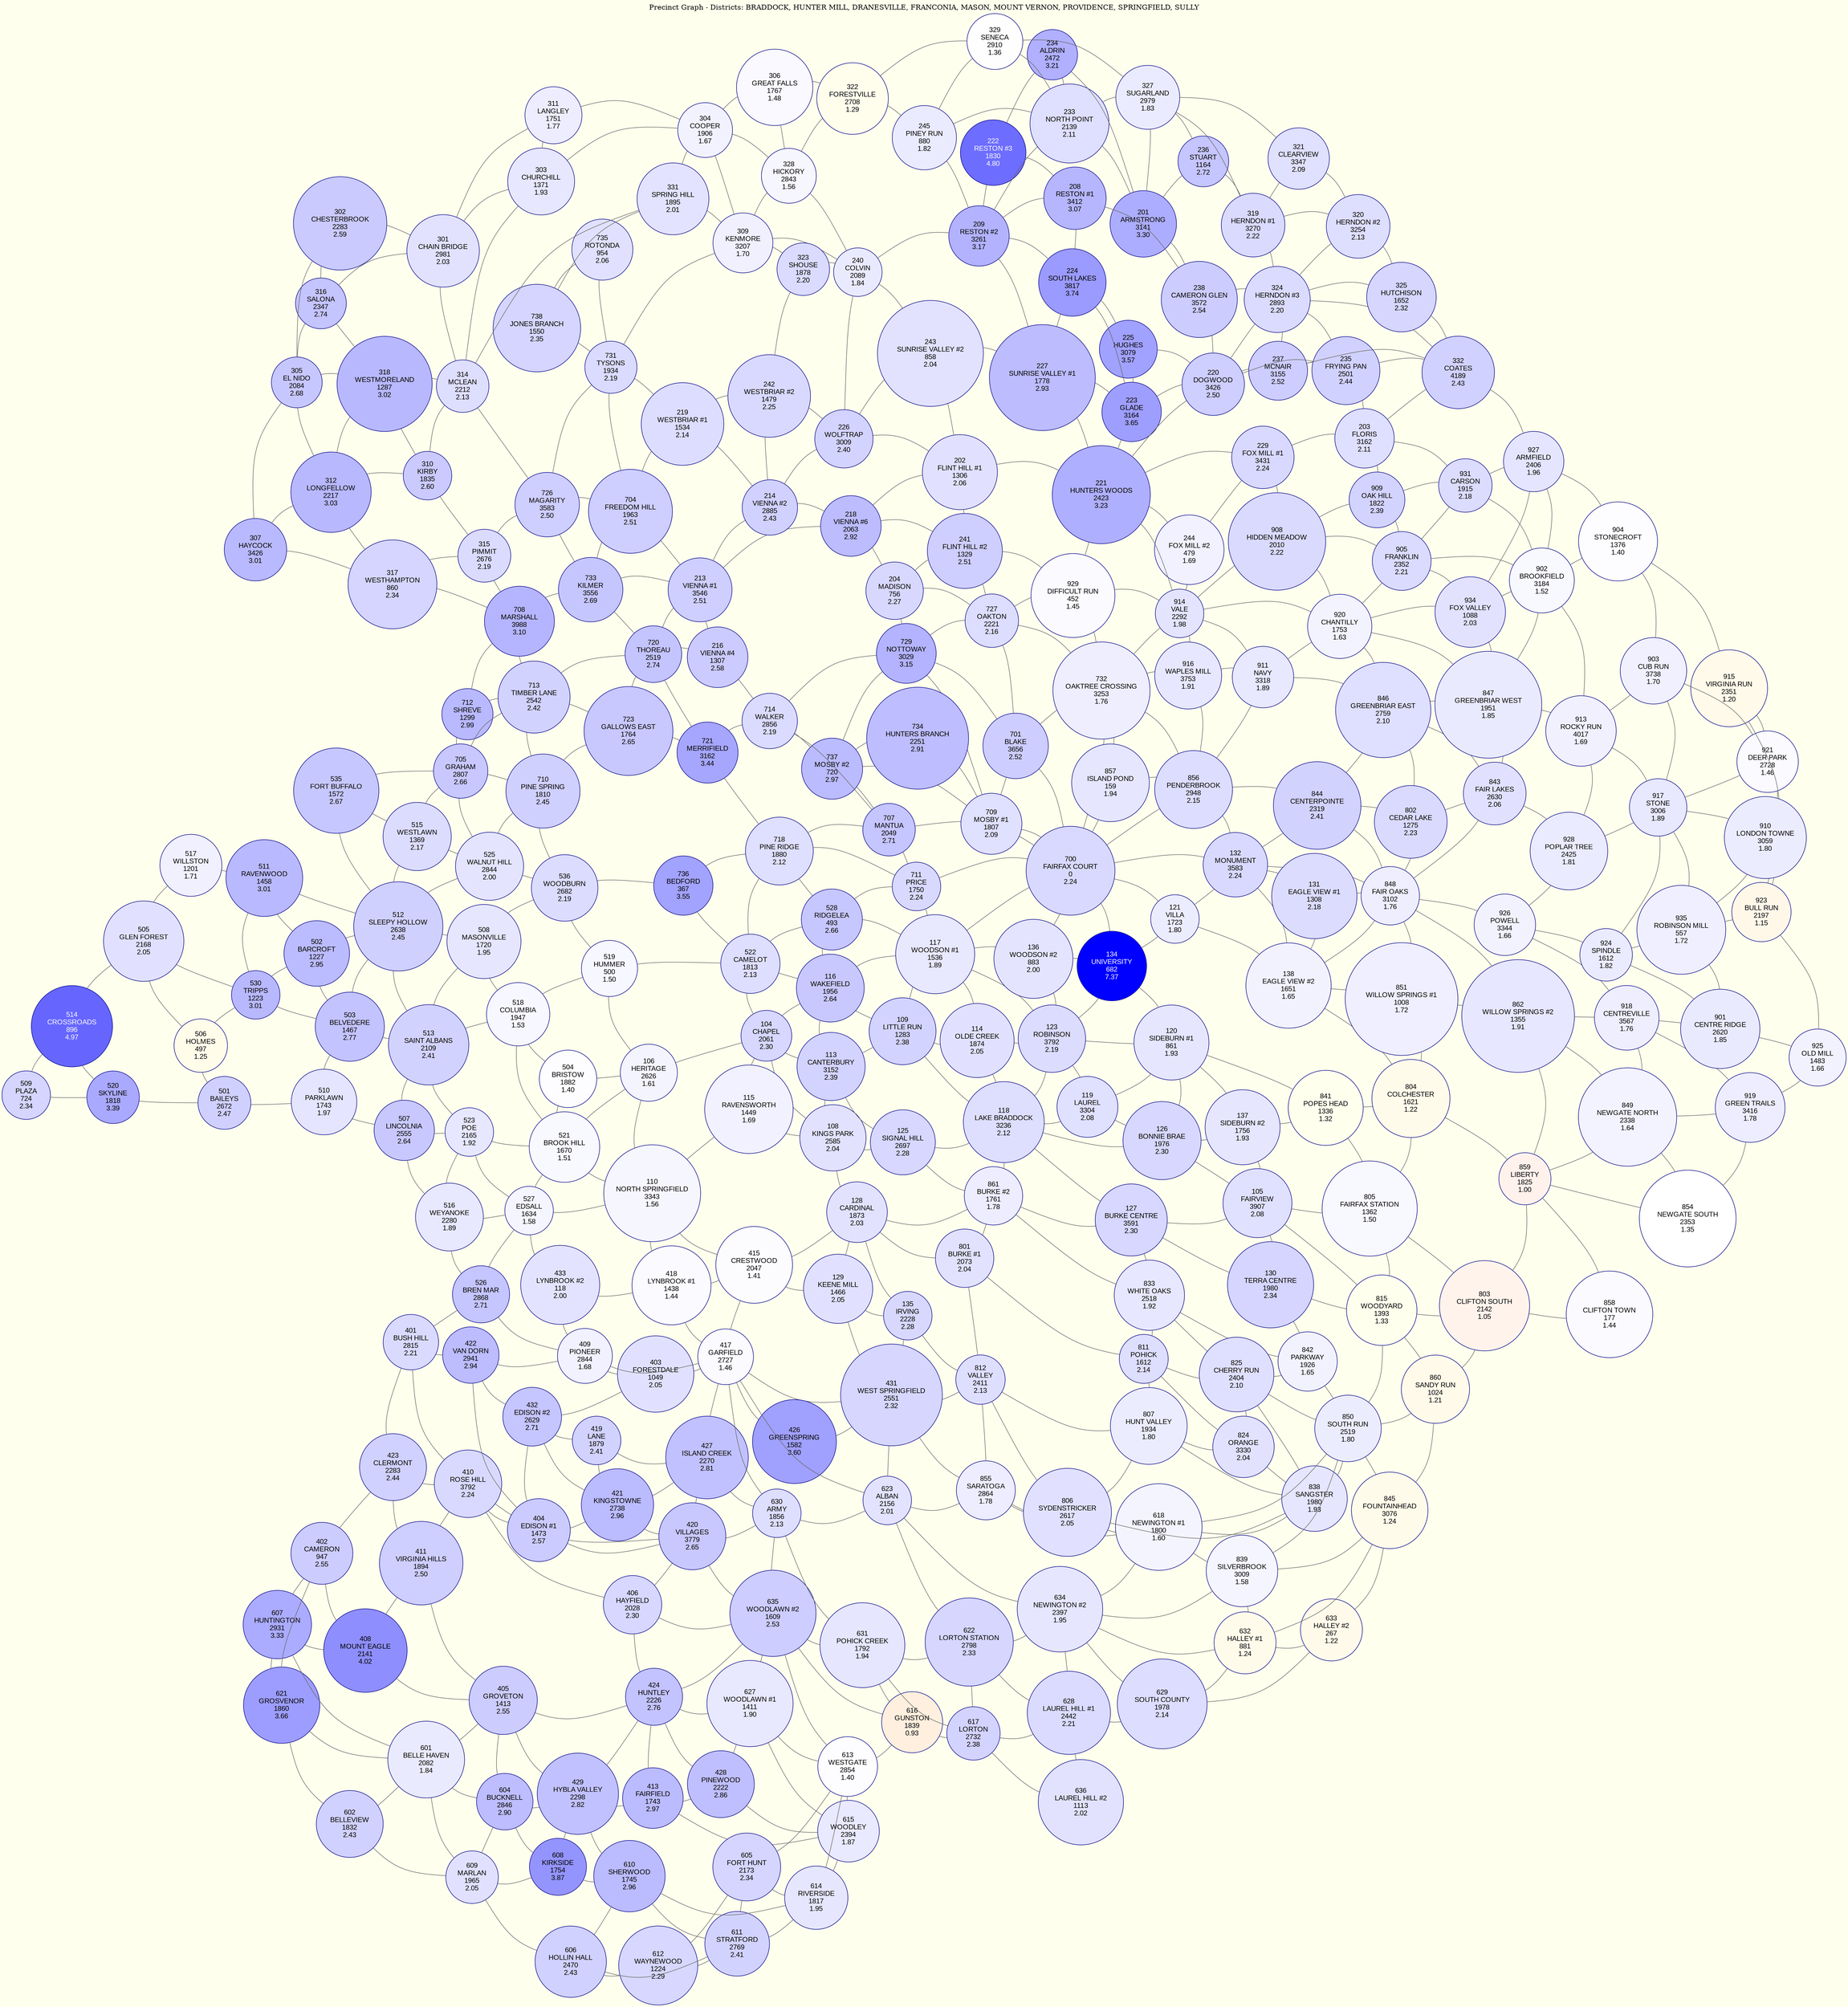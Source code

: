 graph G {
    layout=neato;
    overlap=false;
    splines=curved;
    node [shape=circle, style=filled, color=darkblue, fontname="Arial"];
    edge [color="#666666"];
    bgcolor="#FFFFED";
label="Precinct Graph - Districts: BRADDOCK, HUNTER MILL, DRANESVILLE, FRANCONIA, MASON, MOUNT VERNON, PROVIDENCE, SPRINGFIELD, SULLY";
labelloc="t";
104 [label="104\nCHAPEL\n2061\n2.30", fillcolor="#d7d7ff", fontcolor="black", width="1.23800429696825", height="1.23800429696825"];
104 -- 106;
104 -- 108;
104 -- 113;
104 -- 115;
104 -- 116;
104 -- 522;
105 [label="105\nFAIRVIEW\n3907\n2.08", fillcolor="#e0e0ff", fontcolor="black", width="1.8990212461207925", height="1.8990212461207925"];
105 -- 126;
105 -- 127;
105 -- 130;
105 -- 137;
105 -- 805;
105 -- 815;
106 [label="106\nHERITAGE\n2626\n1.61", fillcolor="#f4f4ff", fontcolor="black", width="1.4403198854141799", height="1.4403198854141799"];
106 -- 110;
106 -- 504;
106 -- 519;
106 -- 521;
108 [label="108\nKINGS PARK\n2585\n2.04", fillcolor="#e2e2ff", fontcolor="black", width="1.4256385772260682", height="1.4256385772260682"];
108 -- 113;
108 -- 115;
108 -- 125;
108 -- 128;
109 [label="109\nLITTLE RUN\n1283\n2.38", fillcolor="#d3d3ff", fontcolor="black", width="0.9594175220816424", height="0.9594175220816424"];
109 -- 113;
109 -- 114;
109 -- 116;
109 -- 117;
109 -- 118;
110 [label="110\nNORTH SPRINGFIELD\n3343\n1.56", fillcolor="#f6f6ff", fontcolor="black", width="1.6970637383623777", height="1.6970637383623777"];
110 -- 115;
110 -- 415;
110 -- 418;
110 -- 521;
110 -- 527;
113 [label="113\nCANTERBURY\n3152\n2.39", fillcolor="#d3d3ff", fontcolor="black", width="1.6286703270470277", height="1.6286703270470277"];
113 -- 116;
113 -- 125;
114 [label="114\nOLDE CREEK\n1874\n2.05", fillcolor="#e1e1ff", fontcolor="black", width="1.17104320840296", height="1.17104320840296"];
114 -- 117;
114 -- 118;
114 -- 123;
115 [label="115\nRAVENSWORTH\n1449\n1.69", fillcolor="#f1f1ff", fontcolor="black", width="1.018858916209119", height="1.018858916209119"];
116 [label="116\nWAKEFIELD\n1956\n2.64", fillcolor="#c8c8ff", fontcolor="black", width="1.2004058247791836", height="1.2004058247791836"];
116 -- 117;
116 -- 522;
116 -- 528;
117 [label="117\nWOODSON #1\n1536\n1.89", fillcolor="#e8e8ff", fontcolor="black", width="1.0500119360229172", height="1.0500119360229172"];
117 -- 700;
117 -- 123;
117 -- 136;
117 -- 528;
117 -- 711;
118 [label="118\nLAKE BRADDOCK\n3236\n2.12", fillcolor="#dedeff", fontcolor="black", width="1.6587491047982812", height="1.6587491047982812"];
118 -- 119;
118 -- 123;
118 -- 125;
118 -- 126;
118 -- 127;
118 -- 861;
119 [label="119\nLAUREL\n3304\n2.08", fillcolor="#e0e0ff", fontcolor="black", width="1.6830985915492958", height="1.6830985915492958"];
119 -- 120;
119 -- 123;
119 -- 126;
120 [label="120\nSIDEBURN #1\n861\n1.93", fillcolor="#e6e6ff", fontcolor="black", width="0.8083074719503461", height="0.8083074719503461"];
120 -- 123;
120 -- 126;
120 -- 134;
120 -- 137;
120 -- 841;
121 [label="121\nVILLA\n1723\n1.80", fillcolor="#ececff", fontcolor="black", width="1.1169730245882072", height="1.1169730245882072"];
121 -- 700;
121 -- 132;
121 -- 134;
121 -- 138;
123 [label="123\nROBINSON\n3792\n2.19", fillcolor="#dcdcff", fontcolor="black", width="1.8578419670565767", height="1.8578419670565767"];
123 -- 134;
123 -- 136;
125 [label="125\nSIGNAL HILL\n2697\n2.28", fillcolor="#d7d7ff", fontcolor="black", width="1.4657436142277391", height="1.4657436142277391"];
125 -- 861;
126 [label="126\nBONNIE BRAE\n1976\n2.30", fillcolor="#d7d7ff", fontcolor="black", width="1.207567438529482", height="1.207567438529482"];
126 -- 137;
127 [label="127\nBURKE CENTRE\n3591\n2.30", fillcolor="#d7d7ff", fontcolor="black", width="1.7858677488660777", height="1.7858677488660777"];
127 -- 130;
127 -- 833;
127 -- 861;
128 [label="128\nCARDINAL\n1873\n2.03", fillcolor="#e2e2ff", fontcolor="black", width="1.170685127715445", height="1.170685127715445"];
128 -- 129;
128 -- 135;
128 -- 415;
128 -- 801;
128 -- 861;
129 [label="129\nKEENE MILL\n1466\n2.05", fillcolor="#e1e1ff", fontcolor="black", width="1.0249462878968727", height="1.0249462878968727"];
129 -- 135;
129 -- 415;
129 -- 431;
130 [label="130\nTERRA CENTRE\n1980\n2.34", fillcolor="#d5d5ff", fontcolor="black", width="1.2089997612795416", height="1.2089997612795416"];
130 -- 815;
130 -- 842;
131 [label="131\nEAGLE VIEW #1\n1308\n2.18", fillcolor="#dcdcff", fontcolor="black", width="0.9683695392695154", height="0.9683695392695154"];
131 -- 132;
131 -- 138;
131 -- 848;
132 [label="132\nMONUMENT\n3583\n2.24", fillcolor="#d9d9ff", fontcolor="black", width="1.7830031033659584", height="1.7830031033659584"];
132 -- 700;
132 -- 138;
132 -- 844;
132 -- 848;
132 -- 856;
134 [label="134\nUNIVERSITY\n682\n7.37", fillcolor="#0000ff", fontcolor="white", width="0.7442110288851754", height="0.7442110288851754"];
134 -- 700;
134 -- 136;
135 [label="135\nIRVING\n2228\n2.28", fillcolor="#d8d8ff", fontcolor="black", width="1.2978037717832418", height="1.2978037717832418"];
135 -- 431;
135 -- 812;
136 [label="136\nWOODSON #2\n883\n2.00", fillcolor="#e4e4ff", fontcolor="black", width="0.8161852470756744", height="0.8161852470756744"];
136 -- 700;
137 [label="137\nSIDEBURN #2\n1756\n1.93", fillcolor="#e6e6ff", fontcolor="black", width="1.1287896872761995", height="1.1287896872761995"];
137 -- 841;
138 [label="138\nEAGLE VIEW #2\n1651\n1.65", fillcolor="#f2f2ff", fontcolor="black", width="1.0911912150871328", height="1.0911912150871328"];
138 -- 804;
138 -- 848;
138 -- 851;
201 [label="201\nARMSTRONG\n3141\n3.30", fillcolor="#adadff", fontcolor="black", width="1.6247314394843637", height="1.6247314394843637"];
201 -- 233;
201 -- 234;
201 -- 236;
201 -- 238;
201 -- 327;
202 [label="202\nFLINT HILL #1\n1306\n2.06", fillcolor="#e1e1ff", fontcolor="black", width="0.9676533778944856", height="0.9676533778944856"];
202 -- 218;
202 -- 221;
202 -- 226;
202 -- 241;
202 -- 243;
203 [label="203\nFLORIS\n3162\n2.11", fillcolor="#dfdfff", fontcolor="black", width="1.6322511339221772", height="1.6322511339221772"];
203 -- 229;
203 -- 235;
203 -- 332;
203 -- 909;
203 -- 931;
204 [label="204\nMADISON\n756\n2.27", fillcolor="#d8d8ff", fontcolor="black", width="0.7707089997612795", height="0.7707089997612795"];
204 -- 218;
204 -- 241;
204 -- 727;
204 -- 729;
208 [label="208\nRESTON #1\n3412\n3.07", fillcolor="#b6b6ff", fontcolor="black", width="1.7217713058009072", height="1.7217713058009072"];
208 -- 209;
208 -- 222;
208 -- 224;
208 -- 238;
209 [label="209\nRESTON #2\n3261\n3.17", fillcolor="#b2b2ff", fontcolor="black", width="1.6677011219861542", height="1.6677011219861542"];
209 -- 222;
209 -- 224;
209 -- 227;
209 -- 233;
209 -- 240;
209 -- 245;
213 [label="213\nVIENNA #1\n3546\n2.51", fillcolor="#ceceff", fontcolor="black", width="1.7697541179279064", height="1.7697541179279064"];
213 -- 214;
213 -- 216;
213 -- 218;
213 -- 704;
213 -- 720;
213 -- 733;
214 [label="214\nVIENNA #2\n2885\n2.43", fillcolor="#d1d1ff", fontcolor="black", width="1.5330627834805441", height="1.5330627834805441"];
214 -- 218;
214 -- 219;
214 -- 226;
214 -- 242;
216 [label="216\nVIENNA #4\n1307\n2.58", fillcolor="#cbcbff", fontcolor="black", width="0.9680114585820006", height="0.9680114585820006"];
216 -- 714;
216 -- 720;
218 [label="218\nVIENNA #6\n2063\n2.92", fillcolor="#bcbcff", fontcolor="black", width="1.23872045834328", height="1.23872045834328"];
218 -- 241;
219 [label="219\nWESTBRIAR #1\n1534\n2.14", fillcolor="#ddddff", fontcolor="black", width="1.0492957746478875", height="1.0492957746478875"];
219 -- 242;
219 -- 704;
219 -- 731;
220 [label="220\nDOGWOOD\n3426\n2.50", fillcolor="#ceceff", fontcolor="black", width="1.726784435426116", height="1.726784435426116"];
220 -- 221;
220 -- 223;
220 -- 225;
220 -- 235;
220 -- 237;
220 -- 238;
220 -- 324;
221 [label="221\nHUNTERS WOODS\n2423\n3.23", fillcolor="#afafff", fontcolor="black", width="1.3676295058486512", height="1.3676295058486512"];
221 -- 223;
221 -- 227;
221 -- 229;
221 -- 244;
221 -- 914;
221 -- 929;
222 [label="222\nRESTON #3\n1830\n4.80", fillcolor="#6d6dff", fontcolor="white", width="1.1552876581523037", height="1.1552876581523037"];
222 -- 234;
223 [label="223\nGLADE\n3164\n3.65", fillcolor="#9e9eff", fontcolor="black", width="1.632967295297207", height="1.632967295297207"];
223 -- 224;
223 -- 225;
223 -- 227;
224 [label="224\nSOUTH LAKES\n3817\n3.74", fillcolor="#9a9aff", fontcolor="black", width="1.8667939842444499", height="1.8667939842444499"];
224 -- 225;
224 -- 227;
225 [label="225\nHUGHES\n3079\n3.57", fillcolor="#a1a1ff", fontcolor="black", width="1.6025304368584388", height="1.6025304368584388"];
226 [label="226\nWOLFTRAP\n3009\n2.40", fillcolor="#d3d3ff", fontcolor="black", width="1.5774647887323945", height="1.5774647887323945"];
226 -- 240;
226 -- 242;
226 -- 243;
227 [label="227\nSUNRISE VALLEY #1\n1778\n2.93", fillcolor="#bcbcff", fontcolor="black", width="1.1366674624015278", height="1.1366674624015278"];
227 -- 243;
229 [label="229\nFOX MILL #1\n3431\n2.24", fillcolor="#d9d9ff", fontcolor="black", width="1.7285748388636906", height="1.7285748388636906"];
229 -- 244;
229 -- 908;
233 [label="233\nNORTH POINT\n2139\n2.11", fillcolor="#dfdfff", fontcolor="black", width="1.265934590594414", height="1.265934590594414"];
233 -- 234;
233 -- 245;
233 -- 327;
233 -- 329;
234 [label="234\nALDRIN\n2472\n3.21", fillcolor="#b0b0ff", fontcolor="black", width="1.3851754595368824", height="1.3851754595368824"];
235 [label="235\nFRYING PAN\n2501\n2.44", fillcolor="#d1d1ff", fontcolor="black", width="1.395559799474815", height="1.395559799474815"];
235 -- 237;
235 -- 324;
235 -- 332;
236 [label="236\nSTUART\n1164\n2.72", fillcolor="#c5c5ff", fontcolor="black", width="0.9168059202673668", height="0.9168059202673668"];
236 -- 319;
236 -- 327;
237 [label="237\nMCNAIR\n3155\n2.52", fillcolor="#cdcdff", fontcolor="black", width="1.6297445691095729", height="1.6297445691095729"];
237 -- 332;
237 -- 324;
238 [label="238\nCAMERON GLEN\n3572\n2.54", fillcolor="#ccccff", fontcolor="black", width="1.7790642158032943", height="1.7790642158032943"];
238 -- 324;
240 [label="240\nCOLVIN\n2089\n1.84", fillcolor="#eaeaff", fontcolor="black", width="1.248030556218668", height="1.248030556218668"];
240 -- 243;
240 -- 309;
240 -- 323;
240 -- 328;
241 [label="241\nFLINT HILL #2\n1329\n2.51", fillcolor="#ceceff", fontcolor="black", width="0.9758892337073287", height="0.9758892337073287"];
241 -- 727;
241 -- 929;
242 [label="242\nWESTBRIAR #2\n1479\n2.25", fillcolor="#d9d9ff", fontcolor="black", width="1.029601336834567", height="1.029601336834567"];
242 -- 323;
243 [label="243\nSUNRISE VALLEY #2\n858\n2.04", fillcolor="#e2e2ff", fontcolor="black", width="0.8072332298878013", height="0.8072332298878013"];
244 [label="244\nFOX MILL #2\n479\n1.69", fillcolor="#f1f1ff", fontcolor="black", width="0.6715206493196467", height="0.6715206493196467"];
244 -- 914;
245 [label="245\nPINEY RUN\n880\n1.82", fillcolor="#ebebff", fontcolor="black", width="0.8151110050131296", height="0.8151110050131296"];
245 -- 322;
245 -- 329;
301 [label="301\nCHAIN BRIDGE\n2981\n2.03", fillcolor="#e2e2ff", fontcolor="black", width="1.5674385294819766", height="1.5674385294819766"];
301 -- 302;
301 -- 303;
301 -- 311;
301 -- 314;
301 -- 316;
302 [label="302\nCHESTERBROOK\n2283\n2.59", fillcolor="#cacaff", fontcolor="black", width="1.3174982095965624", height="1.3174982095965624"];
302 -- 305;
302 -- 316;
303 [label="303\nCHURCHILL\n1371\n1.93", fillcolor="#e7e7ff", fontcolor="black", width="0.9909286225829553", height="0.9909286225829553"];
303 -- 304;
303 -- 311;
303 -- 314;
304 [label="304\nCOOPER\n1906\n1.67", fillcolor="#f2f2ff", fontcolor="black", width="1.1825017904034376", height="1.1825017904034376"];
304 -- 306;
304 -- 309;
304 -- 311;
304 -- 328;
304 -- 331;
305 [label="305\nEL NIDO\n2084\n2.68", fillcolor="#c7c7ff", fontcolor="black", width="1.2462401527810933", height="1.2462401527810933"];
305 -- 307;
305 -- 312;
305 -- 316;
305 -- 318;
306 [label="306\nGREAT FALLS\n1767\n1.48", fillcolor="#f9f9ff", fontcolor="black", width="1.1327285748388638", height="1.1327285748388638"];
306 -- 322;
306 -- 328;
307 [label="307\nHAYCOCK\n3426\n3.01", fillcolor="#b9b9ff", fontcolor="black", width="1.726784435426116", height="1.726784435426116"];
307 -- 312;
307 -- 317;
309 [label="309\nKENMORE\n3207\n1.70", fillcolor="#f0f0ff", fontcolor="black", width="1.6483647648603486", height="1.6483647648603486"];
309 -- 323;
309 -- 328;
309 -- 331;
309 -- 731;
310 [label="310\nKIRBY\n1835\n2.60", fillcolor="#cacaff", fontcolor="black", width="1.1570780615898784", height="1.1570780615898784"];
310 -- 312;
310 -- 314;
310 -- 315;
310 -- 318;
311 [label="311\nLANGLEY\n1751\n1.77", fillcolor="#ededff", fontcolor="black", width="1.126999283838625", height="1.126999283838625"];
312 [label="312\nLONGFELLOW\n2217\n3.03", fillcolor="#b8b8ff", fontcolor="black", width="1.2938648842205778", height="1.2938648842205778"];
312 -- 317;
312 -- 318;
314 [label="314\nMCLEAN\n2212\n2.13", fillcolor="#dedeff", fontcolor="black", width="1.2920744807830031", height="1.2920744807830031"];
314 -- 318;
314 -- 331;
314 -- 726;
315 [label="315\nPIMMIT\n2676\n2.19", fillcolor="#dbdbff", fontcolor="black", width="1.458223919789926", height="1.458223919789926"];
315 -- 317;
315 -- 708;
315 -- 726;
316 [label="316\nSALONA\n2347\n2.74", fillcolor="#c4c4ff", fontcolor="black", width="1.3404153735975175", height="1.3404153735975175"];
316 -- 318;
317 [label="317\nWESTHAMPTON\n860\n2.34", fillcolor="#d5d5ff", fontcolor="black", width="0.8079493912628313", height="0.8079493912628313"];
317 -- 708;
318 [label="318\nWESTMORELAND\n1287\n3.02", fillcolor="#b8b8ff", fontcolor="black", width="0.9608498448317021", height="0.9608498448317021"];
319 [label="319\nHERNDON #1\n3270\n2.22", fillcolor="#dadaff", fontcolor="black", width="1.6709238481737885", height="1.6709238481737885"];
319 -- 320;
319 -- 321;
319 -- 324;
319 -- 327;
320 [label="320\nHERNDON #2\n3254\n2.13", fillcolor="#dedeff", fontcolor="black", width="1.6651945571735496", height="1.6651945571735496"];
320 -- 321;
320 -- 324;
320 -- 325;
321 [label="321\nCLEARVIEW\n3347\n2.09", fillcolor="#e0e0ff", fontcolor="black", width="1.6984960611124373", height="1.6984960611124373"];
321 -- 327;
322 [label="322\nFORESTVILLE\n2708\n1.29", fillcolor="#ff101101", fontcolor="black", width="1.4696825017904036", height="1.4696825017904036"];
322 -- 328;
322 -- 329;
323 [label="323\nSHOUSE\n1878\n2.20", fillcolor="#dbdbff", fontcolor="black", width="1.1724755311530197", height="1.1724755311530197"];
324 [label="324\nHERNDON #3\n2893\n2.20", fillcolor="#dbdbff", fontcolor="black", width="1.5359274289806635", height="1.5359274289806635"];
324 -- 325;
324 -- 332;
325 [label="325\nHUTCHISON\n1652\n2.32", fillcolor="#d6d6ff", fontcolor="black", width="1.091549295774648", height="1.091549295774648"];
325 -- 332;
327 [label="327\nSUGARLAND\n2979\n1.83", fillcolor="#ebebff", fontcolor="black", width="1.5667223681069467", height="1.5667223681069467"];
327 -- 329;
328 [label="328\nHICKORY\n2843\n1.56", fillcolor="#f6f6ff", fontcolor="black", width="1.5180233946049175", height="1.5180233946049175"];
329 [label="329\nSENECA\n2910\n1.36", fillcolor="#fffefe", fontcolor="black", width="1.5420148006684173", height="1.5420148006684173"];
331 [label="331\nSPRING HILL\n1895\n2.01", fillcolor="#e3e3ff", fontcolor="black", width="1.1785629028407736", height="1.1785629028407736"];
331 -- 738;
332 [label="332\nCOATES\n4189\n2.43", fillcolor="#d1d1ff", fontcolor="black", width="2", height="2"];
332 -- 927;
401 [label="401\nBUSH HILL\n2815\n2.21", fillcolor="#dadaff", fontcolor="black", width="1.5079971353544999", height="1.5079971353544999"];
401 -- 410;
401 -- 422;
401 -- 423;
401 -- 526;
402 [label="402\nCAMERON\n947\n2.55", fillcolor="#ccccff", fontcolor="black", width="0.8391024110766292", height="0.8391024110766292"];
402 -- 408;
402 -- 423;
402 -- 607;
402 -- 621;
403 [label="403\nFORESTDALE\n1049\n2.05", fillcolor="#e1e1ff", fontcolor="black", width="0.8756266412031511", height="0.8756266412031511"];
403 -- 409;
403 -- 417;
403 -- 432;
404 [label="404\nEDISON #1\n1473\n2.57", fillcolor="#cbcbff", fontcolor="black", width="1.027452852709477", height="1.027452852709477"];
404 -- 410;
404 -- 420;
404 -- 421;
404 -- 422;
404 -- 432;
405 [label="405\nGROVETON\n1413\n2.55", fillcolor="#ccccff", fontcolor="black", width="1.005968011458582", height="1.005968011458582"];
405 -- 408;
405 -- 411;
405 -- 424;
405 -- 429;
405 -- 604;
405 -- 601;
406 [label="406\nHAYFIELD\n2028\n2.30", fillcolor="#d7d7ff", fontcolor="black", width="1.2261876342802578", height="1.2261876342802578"];
406 -- 410;
406 -- 420;
406 -- 424;
406 -- 635;
408 [label="408\nMOUNT EAGLE\n2141\n4.02", fillcolor="#8e8eff", fontcolor="black", width="1.2666507519694437", height="1.2666507519694437"];
408 -- 411;
408 -- 607;
409 [label="409\nPIONEER\n2844\n1.68", fillcolor="#f1f1ff", fontcolor="black", width="1.5183814752924325", height="1.5183814752924325"];
409 -- 417;
409 -- 422;
409 -- 433;
409 -- 526;
410 [label="410\nROSE HILL\n3792\n2.24", fillcolor="#d9d9ff", fontcolor="black", width="1.8578419670565767", height="1.8578419670565767"];
410 -- 411;
410 -- 420;
410 -- 423;
411 [label="411\nVIRGINIA HILLS\n1894\n2.50", fillcolor="#ceceff", fontcolor="black", width="1.1782048221532584", height="1.1782048221532584"];
411 -- 423;
413 [label="413\nFAIRFIELD\n1743\n2.97", fillcolor="#bbbbff", fontcolor="black", width="1.1241346383385056", height="1.1241346383385056"];
413 -- 424;
413 -- 428;
413 -- 429;
413 -- 615;
415 [label="415\nCRESTWOOD\n2047\n1.41", fillcolor="#fcfcff", fontcolor="black", width="1.2329911673430414", height="1.2329911673430414"];
415 -- 418;
415 -- 417;
417 [label="417\nGARFIELD\n2727\n1.46", fillcolor="#fafaff", fontcolor="black", width="1.476486034853187", height="1.476486034853187"];
417 -- 418;
417 -- 426;
417 -- 427;
417 -- 431;
417 -- 623;
417 -- 630;
418 [label="418\nLYNBROOK #1\n1438\n1.44", fillcolor="#fbfbff", fontcolor="black", width="1.014920028646455", height="1.014920028646455"];
418 -- 433;
419 [label="419\nLANE\n1879\n2.41", fillcolor="#d2d2ff", fontcolor="black", width="1.1728336118405347", height="1.1728336118405347"];
419 -- 421;
419 -- 427;
419 -- 432;
420 [label="420\nVILLAGES\n3779\n2.65", fillcolor="#c8c8ff", fontcolor="black", width="1.8531869181188827", height="1.8531869181188827"];
420 -- 421;
420 -- 427;
420 -- 630;
420 -- 635;
421 [label="421\nKINGSTOWNE\n2738\n2.96", fillcolor="#bbbbff", fontcolor="black", width="1.480424922415851", height="1.480424922415851"];
421 -- 427;
421 -- 432;
422 [label="422\nVAN DORN\n2941\n2.94", fillcolor="#bcbcff", fontcolor="black", width="1.5531153019813797", height="1.5531153019813797"];
422 -- 432;
423 [label="423\nCLERMONT\n2283\n2.44", fillcolor="#d1d1ff", fontcolor="black", width="1.3174982095965624", height="1.3174982095965624"];
424 [label="424\nHUNTLEY\n2226\n2.76", fillcolor="#c3c3ff", fontcolor="black", width="1.2970876104082119", height="1.2970876104082119"];
424 -- 428;
424 -- 429;
424 -- 627;
424 -- 635;
426 [label="426\nGREENSPRING\n1582\n3.60", fillcolor="#a0a0ff", fontcolor="black", width="1.0664836476486035", height="1.0664836476486035"];
426 -- 431;
427 [label="427\nISLAND CREEK\n2270\n2.81", fillcolor="#c1c1ff", fontcolor="black", width="1.3128431606588684", height="1.3128431606588684"];
427 -- 630;
428 [label="428\nPINEWOOD\n2222\n2.86", fillcolor="#bfbfff", fontcolor="black", width="1.2956552876581524", height="1.2956552876581524"];
428 -- 615;
428 -- 627;
429 [label="429\nHYBLA VALLEY\n2298\n2.82", fillcolor="#c1c1ff", fontcolor="black", width="1.3228694199092863", height="1.3228694199092863"];
429 -- 604;
429 -- 608;
429 -- 610;
431 [label="431\nWEST SPRINGFIELD\n2551\n2.32", fillcolor="#d6d6ff", fontcolor="black", width="1.4134638338505612", height="1.4134638338505612"];
431 -- 623;
431 -- 812;
431 -- 855;
432 [label="432\nEDISON #2\n2629\n2.71", fillcolor="#c5c5ff", fontcolor="black", width="1.4413941274767248", height="1.4413941274767248"];
433 [label="433\nLYNBROOK #2\n118\n2.00", fillcolor="#e3e3ff", fontcolor="black", width="0.5422535211267605", height="0.5422535211267605"];
433 -- 527;
501 [label="501\nBAILEYS\n2672\n2.47", fillcolor="#d0d0ff", fontcolor="black", width="1.4567915970398664", height="1.4567915970398664"];
501 -- 506;
501 -- 510;
501 -- 520;
502 [label="502\nBARCROFT\n1227\n2.95", fillcolor="#bbbbff", fontcolor="black", width="0.9393650035808069", height="0.9393650035808069"];
502 -- 503;
502 -- 511;
502 -- 512;
502 -- 530;
503 [label="503\nBELVEDERE\n1467\n2.77", fillcolor="#c3c3ff", fontcolor="black", width="1.0253043685843877", height="1.0253043685843877"];
503 -- 510;
503 -- 512;
503 -- 513;
503 -- 530;
504 [label="504\nBRISTOW\n1882\n1.40", fillcolor="#fdfdff", fontcolor="black", width="1.1739078539030796", height="1.1739078539030796"];
504 -- 518;
504 -- 521;
505 [label="505\nGLEN FOREST\n2168\n2.05", fillcolor="#e1e1ff", fontcolor="black", width="1.2763189305323466", height="1.2763189305323466"];
505 -- 506;
505 -- 514;
505 -- 517;
505 -- 530;
506 [label="506\nHOLMES\n497\n1.25", fillcolor="#ff103103", fontcolor="black", width="0.6779661016949152", height="0.6779661016949152"];
506 -- 530;
507 [label="507\nLINCOLNIA\n2555\n2.64", fillcolor="#c8c8ff", fontcolor="black", width="1.4148961566006206", height="1.4148961566006206"];
507 -- 510;
507 -- 513;
507 -- 516;
507 -- 523;
508 [label="508\nMASONVILLE\n1720\n1.95", fillcolor="#e6e6ff", fontcolor="black", width="1.1158987825256625", height="1.1158987825256625"];
508 -- 512;
508 -- 513;
508 -- 518;
508 -- 536;
509 [label="509\nPLAZA\n724\n2.34", fillcolor="#d5d5ff", fontcolor="black", width="0.7592504177608022", height="0.7592504177608022"];
509 -- 514;
509 -- 520;
510 [label="510\nPARKLAWN\n1743\n1.97", fillcolor="#e5e5ff", fontcolor="black", width="1.1241346383385056", height="1.1241346383385056"];
511 [label="511\nRAVENWOOD\n1458\n3.01", fillcolor="#b9b9ff", fontcolor="black", width="1.0220816423967534", height="1.0220816423967534"];
511 -- 512;
511 -- 517;
511 -- 530;
512 [label="512\nSLEEPY HOLLOW\n2638\n2.45", fillcolor="#d0d0ff", fontcolor="black", width="1.444616853664359", height="1.444616853664359"];
512 -- 513;
512 -- 515;
512 -- 525;
512 -- 535;
513 [label="513\nSAINT ALBANS\n2109\n2.41", fillcolor="#d2d2ff", fontcolor="black", width="1.2551921699689663", height="1.2551921699689663"];
513 -- 518;
513 -- 523;
514 [label="514\nCROSSROADS\n896\n4.97", fillcolor="#6666ff", fontcolor="white", width="0.8208402960133683", height="0.8208402960133683"];
514 -- 520;
515 [label="515\nWESTLAWN\n1369\n2.17", fillcolor="#dcdcff", fontcolor="black", width="0.9902124612079255", height="0.9902124612079255"];
515 -- 525;
515 -- 535;
515 -- 705;
516 [label="516\nWEYANOKE\n2280\n1.89", fillcolor="#e8e8ff", fontcolor="black", width="1.3164239675340177", height="1.3164239675340177"];
516 -- 523;
516 -- 526;
516 -- 527;
517 [label="517\nWILLSTON\n1201\n1.71", fillcolor="#f0f0ff", fontcolor="black", width="0.930054905705419", height="0.930054905705419"];
518 [label="518\nCOLUMBIA\n1947\n1.53", fillcolor="#f7f7ff", fontcolor="black", width="1.1971830985915493", height="1.1971830985915493"];
518 -- 519;
518 -- 521;
519 [label="519\nHUMMER\n500\n1.50", fillcolor="#f7f7ff", fontcolor="black", width="0.67904034375746", height="0.67904034375746"];
519 -- 522;
519 -- 536;
520 [label="520\nSKYLINE\n1818\n3.39", fillcolor="#a9a9ff", fontcolor="black", width="1.1509906899021245", height="1.1509906899021245"];
521 [label="521\nBROOK HILL\n1670\n1.51", fillcolor="#f8f8ff", fontcolor="black", width="1.0979947481499164", height="1.0979947481499164"];
521 -- 523;
521 -- 527;
522 [label="522\nCAMELOT\n1813\n2.13", fillcolor="#dedeff", fontcolor="black", width="1.14920028646455", height="1.14920028646455"];
522 -- 528;
522 -- 718;
522 -- 736;
523 [label="523\nPOE\n2165\n1.92", fillcolor="#e7e7ff", fontcolor="black", width="1.2752446884698019", height="1.2752446884698019"];
523 -- 527;
525 [label="525\nWALNUT HILL\n2844\n2.00", fillcolor="#e4e4ff", fontcolor="black", width="1.5183814752924325", height="1.5183814752924325"];
525 -- 536;
525 -- 705;
525 -- 710;
526 [label="526\nBREN MAR\n2868\n2.71", fillcolor="#c5c5ff", fontcolor="black", width="1.5269754117927907", height="1.5269754117927907"];
526 -- 527;
527 [label="527\nEDSALL\n1634\n1.58", fillcolor="#f5f5ff", fontcolor="black", width="1.0851038433993794", height="1.0851038433993794"];
528 [label="528\nRIDGELEA\n493\n2.66", fillcolor="#c7c7ff", fontcolor="black", width="0.6765337789448556", height="0.6765337789448556"];
528 -- 711;
528 -- 718;
530 [label="530\nTRIPPS\n1223\n3.01", fillcolor="#b8b8ff", fontcolor="black", width="0.9379326808307471", height="0.9379326808307471"];
535 [label="535\nFORT BUFFALO\n1572\n2.67", fillcolor="#c7c7ff", fontcolor="black", width="1.0629028407734542", height="1.0629028407734542"];
535 -- 705;
536 [label="536\nWOODBURN\n2682\n2.19", fillcolor="#dcdcff", fontcolor="black", width="1.4603724039150154", height="1.4603724039150154"];
536 -- 710;
536 -- 736;
601 [label="601\nBELLE HAVEN\n2082\n1.84", fillcolor="#eaeaff", fontcolor="black", width="1.2455239914060634", height="1.2455239914060634"];
601 -- 602;
601 -- 604;
601 -- 607;
601 -- 609;
601 -- 621;
602 [label="602\nBELLEVIEW\n1832\n2.43", fillcolor="#d1d1ff", fontcolor="black", width="1.1560038195273337", height="1.1560038195273337"];
602 -- 609;
602 -- 621;
604 [label="604\nBUCKNELL\n2846\n2.90", fillcolor="#bdbdff", fontcolor="black", width="1.5190976366674622", height="1.5190976366674622"];
604 -- 608;
604 -- 609;
605 [label="605\nFORT HUNT\n2173\n2.34", fillcolor="#d5d5ff", fontcolor="black", width="1.2781093339699212", height="1.2781093339699212"];
605 -- 611;
605 -- 612;
605 -- 613;
605 -- 614;
606 [label="606\nHOLLIN HALL\n2470\n2.43", fillcolor="#d1d1ff", fontcolor="black", width="1.3844592981618524", height="1.3844592981618524"];
606 -- 609;
606 -- 610;
606 -- 611;
606 -- 612;
607 [label="607\nHUNTINGTON\n2931\n3.33", fillcolor="#ababff", fontcolor="black", width="1.5495344951062306", height="1.5495344951062306"];
607 -- 621;
608 [label="608\nKIRKSIDE\n1754\n3.87", fillcolor="#9494ff", fontcolor="black", width="1.1280735259011698", height="1.1280735259011698"];
608 -- 609;
608 -- 610;
609 [label="609\nMARLAN\n1965\n2.05", fillcolor="#e1e1ff", fontcolor="black", width="1.2036285509668179", height="1.2036285509668179"];
610 [label="610\nSHERWOOD\n1745\n2.96", fillcolor="#bbbbff", fontcolor="black", width="1.1248507997135353", height="1.1248507997135353"];
610 -- 611;
610 -- 614;
611 [label="611\nSTRATFORD\n2769\n2.41", fillcolor="#d2d2ff", fontcolor="black", width="1.4915254237288136", height="1.4915254237288136"];
611 -- 612;
611 -- 614;
612 [label="612\nWAYNEWOOD\n1224\n2.29", fillcolor="#d7d7ff", fontcolor="black", width="0.9382907615182622", height="0.9382907615182622"];
613 [label="613\nWESTGATE\n2854\n1.40", fillcolor="#fdfdff", fontcolor="black", width="1.5219622821675818", height="1.5219622821675818"];
613 -- 614;
613 -- 615;
613 -- 616;
613 -- 635;
613 -- 627;
614 [label="614\nRIVERSIDE\n1817\n1.95", fillcolor="#e6e6ff", fontcolor="black", width="1.1506326092146097", height="1.1506326092146097"];
614 -- 615;
615 [label="615\nWOODLEY\n2394\n1.87", fillcolor="#e9e9ff", fontcolor="black", width="1.3572451659107185", height="1.3572451659107185"];
615 -- 627;
616 [label="616\nGUNSTON\n1839\n0.93", fillcolor="#ff111111", fontcolor="black", width="1.1585103843399378", height="1.1585103843399378"];
616 -- 617;
616 -- 631;
616 -- 635;
617 [label="617\nLORTON\n2732\n2.38", fillcolor="#d3d3ff", fontcolor="black", width="1.4782764382907616", height="1.4782764382907616"];
617 -- 622;
617 -- 628;
617 -- 631;
617 -- 636;
618 [label="618\nNEWINGTON #1\n1800\n1.60", fillcolor="#f4f4ff", fontcolor="black", width="1.1445452375268559", height="1.1445452375268559"];
618 -- 634;
618 -- 806;
618 -- 838;
618 -- 839;
618 -- 850;
618 -- 855;
621 [label="621\nGROSVENOR\n1860\n3.66", fillcolor="#9d9dff", fontcolor="black", width="1.1660300787777513", height="1.1660300787777513"];
622 [label="622\nLORTON STATION\n2798\n2.33", fillcolor="#d6d6ff", fontcolor="black", width="1.5019097636667462", height="1.5019097636667462"];
622 -- 623;
622 -- 628;
622 -- 631;
622 -- 634;
623 [label="623\nALBAN\n2156\n2.01", fillcolor="#e3e3ff", fontcolor="black", width="1.2720219622821676", height="1.2720219622821676"];
623 -- 630;
623 -- 634;
623 -- 855;
627 [label="627\nWOODLAWN #1\n1411\n1.90", fillcolor="#e8e8ff", fontcolor="black", width="1.0052518500835521", height="1.0052518500835521"];
627 -- 635;
628 [label="628\nLAUREL HILL #1\n2442\n2.21", fillcolor="#dbdbff", fontcolor="black", width="1.3744330389114348", height="1.3744330389114348"];
628 -- 629;
628 -- 634;
628 -- 636;
629 [label="629\nSOUTH COUNTY\n1978\n2.14", fillcolor="#ddddff", fontcolor="black", width="1.2082835999045118", height="1.2082835999045118"];
629 -- 632;
629 -- 633;
629 -- 634;
630 [label="630\nARMY\n1856\n2.13", fillcolor="#dedeff", fontcolor="black", width="1.1645977560276917", height="1.1645977560276917"];
630 -- 631;
630 -- 635;
631 [label="631\nPOHICK CREEK\n1792\n1.94", fillcolor="#e6e6ff", fontcolor="black", width="1.1416805920267366", height="1.1416805920267366"];
631 -- 635;
632 [label="632\nHALLEY #1\n881\n1.24", fillcolor="#ff104104", fontcolor="black", width="0.8154690857006446", height="0.8154690857006446"];
632 -- 633;
632 -- 634;
632 -- 839;
632 -- 845;
633 [label="633\nHALLEY #2\n267\n1.22", fillcolor="#ff105105", fontcolor="black", width="0.5956075435664836", height="0.5956075435664836"];
633 -- 845;
634 [label="634\nNEWINGTON #2\n2397\n1.95", fillcolor="#e6e6ff", fontcolor="black", width="1.3583194079732632", height="1.3583194079732632"];
634 -- 839;
635 [label="635\nWOODLAWN #2\n1609\n2.53", fillcolor="#cdcdff", fontcolor="black", width="1.0761518262115064", height="1.0761518262115064"];
636 [label="636\nLAUREL HILL #2\n1113\n2.02", fillcolor="#e2e2ff", fontcolor="black", width="0.8985438052041059", height="0.8985438052041059"];
700 [label="700\nFAIRFAX COURT\n0\n2.24", fillcolor="#d9d9ff", fontcolor="black", width="0.5", height="0.5"];
700 -- 701;
700 -- 707;
700 -- 709;
700 -- 711;
700 -- 732;
700 -- 856;
700 -- 857;
701 [label="701\nBLAKE\n3656\n2.52", fillcolor="#cdcdff", fontcolor="black", width="1.8091429935545476", height="1.8091429935545476"];
701 -- 709;
701 -- 727;
701 -- 729;
701 -- 732;
704 [label="704\nFREEDOM HILL\n1963\n2.51", fillcolor="#ceceff", fontcolor="black", width="1.2029123895917881", height="1.2029123895917881"];
704 -- 726;
704 -- 733;
704 -- 731;
705 [label="705\nGRAHAM\n2807\n2.66", fillcolor="#c8c8ff", fontcolor="black", width="1.5051324898543805", height="1.5051324898543805"];
705 -- 710;
705 -- 712;
705 -- 713;
707 [label="707\nMANTUA\n2049\n2.71", fillcolor="#c5c5ff", fontcolor="black", width="1.233707328718071", height="1.233707328718071"];
707 -- 711;
707 -- 714;
707 -- 718;
707 -- 737;
708 [label="708\nMARSHALL\n3988\n3.10", fillcolor="#b5b5ff", fontcolor="black", width="1.928025781809501", height="1.928025781809501"];
708 -- 712;
708 -- 713;
708 -- 733;
709 [label="709\nMOSBY #1\n1807\n2.09", fillcolor="#e0e0ff", fontcolor="black", width="1.1470518023394605", height="1.1470518023394605"];
709 -- 729;
709 -- 737;
709 -- 734;
710 [label="710\nPINE SPRING\n1810\n2.45", fillcolor="#d0d0ff", fontcolor="black", width="1.1481260444020052", height="1.1481260444020052"];
710 -- 713;
710 -- 723;
711 [label="711\nPRICE\n1750\n2.24", fillcolor="#d9d9ff", fontcolor="black", width="1.12664120315111", height="1.12664120315111"];
711 -- 718;
712 [label="712\nSHREVE\n1299\n2.99", fillcolor="#b9b9ff", fontcolor="black", width="0.9651468130818811", height="0.9651468130818811"];
712 -- 713;
713 [label="713\nTIMBER LANE\n2542\n2.42", fillcolor="#d2d2ff", fontcolor="black", width="1.4102411076629267", height="1.4102411076629267"];
713 -- 720;
713 -- 723;
714 [label="714\nWALKER\n2856\n2.19", fillcolor="#dbdbff", fontcolor="black", width="1.5226784435426117", height="1.5226784435426117"];
714 -- 721;
714 -- 729;
714 -- 737;
718 [label="718\nPINE RIDGE\n1880\n2.12", fillcolor="#dfdfff", fontcolor="black", width="1.1731916925280497", height="1.1731916925280497"];
718 -- 721;
718 -- 736;
720 [label="720\nTHOREAU\n2519\n2.74", fillcolor="#c4c4ff", fontcolor="black", width="1.4020052518500836", height="1.4020052518500836"];
720 -- 721;
720 -- 723;
720 -- 733;
721 [label="721\nMERRIFIELD\n3162\n3.44", fillcolor="#a6a6ff", fontcolor="black", width="1.6322511339221772", height="1.6322511339221772"];
721 -- 723;
723 [label="723\nGALLOWS EAST\n1764\n2.65", fillcolor="#c8c8ff", fontcolor="black", width="1.1316543327763189", height="1.1316543327763189"];
726 [label="726\nMAGARITY\n3583\n2.50", fillcolor="#ceceff", fontcolor="black", width="1.7830031033659584", height="1.7830031033659584"];
726 -- 731;
726 -- 733;
727 [label="727\nOAKTON\n2221\n2.16", fillcolor="#ddddff", fontcolor="black", width="1.2952972069706374", height="1.2952972069706374"];
727 -- 729;
727 -- 732;
727 -- 929;
729 [label="729\nNOTTOWAY\n3029\n3.15", fillcolor="#b3b3ff", fontcolor="black", width="1.5846264024826928", height="1.5846264024826928"];
729 -- 737;
731 [label="731\nTYSONS\n1934\n2.19", fillcolor="#dbdbff", fontcolor="black", width="1.1925280496538555", height="1.1925280496538555"];
731 -- 735;
731 -- 738;
732 [label="732\nOAKTREE CROSSING\n3253\n1.76", fillcolor="#eeeeff", fontcolor="black", width="1.6648364764860348", height="1.6648364764860348"];
732 -- 856;
732 -- 857;
732 -- 914;
732 -- 916;
732 -- 929;
733 [label="733\nKILMER\n3556\n2.69", fillcolor="#c6c6ff", fontcolor="black", width="1.7733349248030557", height="1.7733349248030557"];
734 [label="734\nHUNTERS BRANCH\n2251\n2.91", fillcolor="#bdbdff", fontcolor="black", width="1.306039627596085", height="1.306039627596085"];
734 -- 737;
735 [label="735\nROTONDA\n954\n2.06", fillcolor="#e1e1ff", fontcolor="black", width="0.8416089758892338", height="0.8416089758892338"];
735 -- 738;
736 [label="736\nBEDFORD\n367\n3.55", fillcolor="#a2a2ff", fontcolor="black", width="0.6314156123179757", height="0.6314156123179757"];
737 [label="737\nMOSBY #2\n720\n2.97", fillcolor="#bbbbff", fontcolor="black", width="0.7578180950107425", height="0.7578180950107425"];
738 [label="738\nJONES BRANCH\n1550\n2.35", fillcolor="#d5d5ff", fontcolor="black", width="1.0550250656481261", height="1.0550250656481261"];
801 [label="801\nBURKE #1\n2073\n2.04", fillcolor="#e2e2ff", fontcolor="black", width="1.2423012652184293", height="1.2423012652184293"];
801 -- 811;
801 -- 812;
801 -- 861;
802 [label="802\nCEDAR LAKE\n1275\n2.23", fillcolor="#dadaff", fontcolor="black", width="0.9565528765815231", height="0.9565528765815231"];
802 -- 843;
802 -- 844;
802 -- 846;
802 -- 848;
803 [label="803\nCLIFTON SOUTH\n2142\n1.05", fillcolor="#ff10c10c", fontcolor="black", width="1.2670088326569586", height="1.2670088326569586"];
803 -- 805;
803 -- 815;
803 -- 858;
803 -- 859;
803 -- 860;
804 [label="804\nCOLCHESTER\n1621\n1.22", fillcolor="#ff104104", fontcolor="black", width="1.0804487944616854", height="1.0804487944616854"];
804 -- 805;
804 -- 841;
804 -- 851;
804 -- 859;
805 [label="805\nFAIRFAX STATION\n1362\n1.50", fillcolor="#f8f8ff", fontcolor="black", width="0.9877058963953211", height="0.9877058963953211"];
805 -- 815;
805 -- 841;
806 [label="806\nSYDENSTRICKER\n2617\n2.05", fillcolor="#e1e1ff", fontcolor="black", width="1.4370971592265458", height="1.4370971592265458"];
806 -- 807;
806 -- 812;
806 -- 838;
806 -- 855;
807 [label="807\nHUNT VALLEY\n1934\n1.80", fillcolor="#ececff", fontcolor="black", width="1.1925280496538555", height="1.1925280496538555"];
807 -- 811;
807 -- 812;
807 -- 824;
807 -- 838;
811 [label="811\nPOHICK\n1612\n2.14", fillcolor="#dedeff", fontcolor="black", width="1.077226068274051", height="1.077226068274051"];
811 -- 824;
811 -- 833;
811 -- 825;
812 [label="812\nVALLEY\n2411\n2.13", fillcolor="#dedeff", fontcolor="black", width="1.3633325375984722", height="1.3633325375984722"];
812 -- 855;
815 [label="815\nWOODYARD\n1393\n1.33", fillcolor="#ff100100", fontcolor="black", width="0.9988063977082836", height="0.9988063977082836"];
815 -- 850;
815 -- 860;
824 [label="824\nORANGE\n3330\n2.04", fillcolor="#e2e2ff", fontcolor="black", width="1.6924086894246837", height="1.6924086894246837"];
824 -- 825;
824 -- 838;
825 [label="825\nCHERRY RUN\n2404\n2.10", fillcolor="#dfdfff", fontcolor="black", width="1.3608259727858678", height="1.3608259727858678"];
825 -- 833;
825 -- 838;
825 -- 842;
825 -- 850;
833 [label="833\nWHITE OAKS\n2518\n1.92", fillcolor="#e7e7ff", fontcolor="black", width="1.4016471711625687", height="1.4016471711625687"];
833 -- 842;
833 -- 861;
838 [label="838\nSANGSTER\n1980\n1.93", fillcolor="#e6e6ff", fontcolor="black", width="1.2089997612795416", height="1.2089997612795416"];
838 -- 850;
839 [label="839\nSILVERBROOK\n3009\n1.58", fillcolor="#f5f5ff", fontcolor="black", width="1.5774647887323945", height="1.5774647887323945"];
839 -- 845;
839 -- 850;
841 [label="841\nPOPES HEAD\n1336\n1.32", fillcolor="#ff100100", fontcolor="black", width="0.9783957985199332", height="0.9783957985199332"];
842 [label="842\nPARKWAY\n1926\n1.65", fillcolor="#f2f2ff", fontcolor="black", width="1.189663404153736", height="1.189663404153736"];
842 -- 850;
843 [label="843\nFAIR LAKES\n2630\n2.06", fillcolor="#e1e1ff", fontcolor="black", width="1.4417522081642398", height="1.4417522081642398"];
843 -- 846;
843 -- 847;
843 -- 848;
843 -- 928;
844 [label="844\nCENTERPOINTE\n2319\n2.41", fillcolor="#d2d2ff", fontcolor="black", width="1.3303891143470996", height="1.3303891143470996"];
844 -- 846;
844 -- 848;
844 -- 856;
845 [label="845\nFOUNTAINHEAD\n3076\n1.24", fillcolor="#ff104104", fontcolor="black", width="1.601456194795894", height="1.601456194795894"];
845 -- 850;
845 -- 860;
846 [label="846\nGREENBRIAR EAST\n2759\n2.10", fillcolor="#dfdfff", fontcolor="black", width="1.4879446168536643", height="1.4879446168536643"];
846 -- 847;
846 -- 911;
846 -- 920;
847 [label="847\nGREENBRIAR WEST\n1951\n1.85", fillcolor="#eaeaff", fontcolor="black", width="1.198615421341609", height="1.198615421341609"];
847 -- 902;
847 -- 913;
847 -- 920;
847 -- 934;
848 [label="848\nFAIR OAKS\n3102\n1.76", fillcolor="#eeeeff", fontcolor="black", width="1.6107662926712818", height="1.6107662926712818"];
848 -- 851;
848 -- 862;
848 -- 926;
849 [label="849\nNEWGATE NORTH\n2338\n1.64", fillcolor="#f3f3ff", fontcolor="black", width="1.337192647409883", height="1.337192647409883"];
849 -- 854;
849 -- 859;
849 -- 862;
849 -- 918;
849 -- 919;
850 [label="850\nSOUTH RUN\n2519\n1.80", fillcolor="#ececff", fontcolor="black", width="1.4020052518500836", height="1.4020052518500836"];
850 -- 860;
851 [label="851\nWILLOW SPRINGS #1\n1008\n1.72", fillcolor="#efefff", fontcolor="black", width="0.8609453330150394", height="0.8609453330150394"];
851 -- 862;
854 [label="854\nNEWGATE SOUTH\n2353\n1.35", fillcolor="#ffffff", fontcolor="black", width="1.342563857722607", height="1.342563857722607"];
854 -- 859;
854 -- 919;
855 [label="855\nSARATOGA\n2864\n1.78", fillcolor="#ededff", fontcolor="black", width="1.525543089042731", height="1.525543089042731"];
856 [label="856\nPENDERBROOK\n2948\n2.15", fillcolor="#ddddff", fontcolor="black", width="1.555621866793984", height="1.555621866793984"];
856 -- 857;
856 -- 911;
856 -- 916;
857 [label="857\nISLAND POND\n159\n1.94", fillcolor="#e6e6ff", fontcolor="black", width="0.5569348293148723", height="0.5569348293148723"];
858 [label="858\nCLIFTON TOWN\n177\n1.44", fillcolor="#fbfbff", fontcolor="black", width="0.5633802816901409", height="0.5633802816901409"];
858 -- 859;
859 [label="859\nLIBERTY\n1825\n1.00", fillcolor="#ff10e10e", fontcolor="black", width="1.153497254714729", height="1.153497254714729"];
859 -- 862;
860 [label="860\nSANDY RUN\n1024\n1.21", fillcolor="#ff105105", fontcolor="black", width="0.8666746240152781", height="0.8666746240152781"];
861 [label="861\nBURKE #2\n1761\n1.78", fillcolor="#ededff", fontcolor="black", width="1.1305800907137742", height="1.1305800907137742"];
862 [label="862\nWILLOW SPRINGS #2\n1355\n1.91", fillcolor="#e7e7ff", fontcolor="black", width="0.9851993315827167", height="0.9851993315827167"];
862 -- 918;
901 [label="901\nCENTRE RIDGE\n2620\n1.85", fillcolor="#eaeaff", fontcolor="black", width="1.4381714012890905", height="1.4381714012890905"];
901 -- 918;
901 -- 924;
901 -- 925;
901 -- 935;
902 [label="902\nBROOKFIELD\n3184\n1.52", fillcolor="#f8f8ff", fontcolor="black", width="1.6401289090475053", height="1.6401289090475053"];
902 -- 904;
902 -- 905;
902 -- 913;
902 -- 927;
902 -- 931;
902 -- 934;
903 [label="903\nCUB RUN\n3738\n1.70", fillcolor="#f0f0ff", fontcolor="black", width="1.838505609930771", height="1.838505609930771"];
903 -- 904;
903 -- 913;
903 -- 917;
903 -- 921;
904 [label="904\nSTONECROFT\n1376\n1.40", fillcolor="#fdfdff", fontcolor="black", width="0.99271902602053", height="0.99271902602053"];
904 -- 915;
904 -- 927;
905 [label="905\nFRANKLIN\n2352\n2.21", fillcolor="#dbdbff", fontcolor="black", width="1.342205777035092", height="1.342205777035092"];
905 -- 908;
905 -- 909;
905 -- 920;
905 -- 931;
905 -- 934;
908 [label="908\nHIDDEN MEADOW\n2010\n2.22", fillcolor="#dadaff", fontcolor="black", width="1.2197421819049894", height="1.2197421819049894"];
908 -- 909;
908 -- 914;
908 -- 920;
909 [label="909\nOAK HILL\n1822\n2.39", fillcolor="#d3d3ff", fontcolor="black", width="1.1524230126521844", height="1.1524230126521844"];
909 -- 931;
910 [label="910\nLONDON TOWNE\n3059\n1.80", fillcolor="#ececff", fontcolor="black", width="1.5953688231081404", height="1.5953688231081404"];
910 -- 917;
910 -- 921;
910 -- 923;
910 -- 935;
911 [label="911\nNAVY\n3318\n1.89", fillcolor="#e8e8ff", fontcolor="black", width="1.6881117211745047", height="1.6881117211745047"];
911 -- 914;
911 -- 916;
911 -- 920;
913 [label="913\nROCKY RUN\n4017\n1.69", fillcolor="#f0f0ff", fontcolor="black", width="1.9384101217474339", height="1.9384101217474339"];
913 -- 917;
913 -- 928;
914 [label="914\nVALE\n2292\n1.98", fillcolor="#e4e4ff", fontcolor="black", width="1.3207209357841967", height="1.3207209357841967"];
914 -- 916;
914 -- 920;
914 -- 929;
915 [label="915\nVIRGINIA RUN\n2351\n1.20", fillcolor="#ff105105", fontcolor="black", width="1.341847696347577", height="1.341847696347577"];
915 -- 921;
915 -- 923;
916 [label="916\nWAPLES MILL\n3753\n1.91", fillcolor="#e7e7ff", fontcolor="black", width="1.8438768202434948", height="1.8438768202434948"];
917 [label="917\nSTONE\n3006\n1.89", fillcolor="#e8e8ff", fontcolor="black", width="1.5763905466698498", height="1.5763905466698498"];
917 -- 921;
917 -- 924;
917 -- 928;
917 -- 935;
918 [label="918\nCENTREVILLE\n3567\n1.76", fillcolor="#eeeeff", fontcolor="black", width="1.7772738123657197", height="1.7772738123657197"];
918 -- 919;
918 -- 926;
919 [label="919\nGREEN TRAILS\n3416\n1.78", fillcolor="#ededff", fontcolor="black", width="1.7232036285509669", height="1.7232036285509669"];
919 -- 925;
920 [label="920\nCHANTILLY\n1753\n1.63", fillcolor="#f3f3ff", fontcolor="black", width="1.1277154452136546", height="1.1277154452136546"];
920 -- 934;
921 [label="921\nDEER PARK\n2728\n1.46", fillcolor="#fafaff", fontcolor="black", width="1.4768441155407017", height="1.4768441155407017"];
923 [label="923\nBULL RUN\n2197\n1.15", fillcolor="#ff107107", fontcolor="black", width="1.2867032704702794", height="1.2867032704702794"];
923 -- 925;
923 -- 935;
924 [label="924\nSPINDLE\n1612\n1.82", fillcolor="#ebebff", fontcolor="black", width="1.077226068274051", height="1.077226068274051"];
924 -- 926;
924 -- 935;
925 [label="925\nOLD MILL\n1483\n1.66", fillcolor="#f2f2ff", fontcolor="black", width="1.0310336595846263", height="1.0310336595846263"];
926 [label="926\nPOWELL\n3344\n1.66", fillcolor="#f2f2ff", fontcolor="black", width="1.6974218190498926", height="1.6974218190498926"];
926 -- 928;
927 [label="927\nARMFIELD\n2406\n1.96", fillcolor="#e5e5ff", fontcolor="black", width="1.3615421341608975", height="1.3615421341608975"];
927 -- 931;
927 -- 934;
928 [label="928\nPOPLAR TREE\n2425\n1.81", fillcolor="#ebebff", fontcolor="black", width="1.3683456672236811", height="1.3683456672236811"];
929 [label="929\nDIFFICULT RUN\n452\n1.45", fillcolor="#fbfbff", fontcolor="black", width="0.6618524707567439", height="0.6618524707567439"];
931 [label="931\nCARSON\n1915\n2.18", fillcolor="#dcdcff", fontcolor="black", width="1.185724516591072", height="1.185724516591072"];
934 [label="934\nFOX VALLEY\n1088\n2.03", fillcolor="#e2e2ff", fontcolor="black", width="0.889591788016233", height="0.889591788016233"];
935 [label="935\nROBINSON MILL\n557\n1.72", fillcolor="#efefff", fontcolor="black", width="0.6994509429458104", height="0.6994509429458104"];
}
